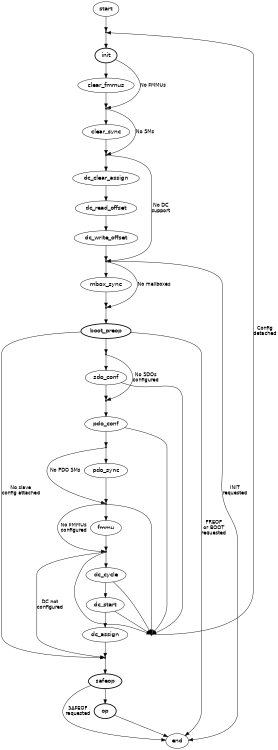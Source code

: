 
/* $Id$ */

digraph slaveconf {
    size="3,5"
    node [fontname="Helvetica"]
    edge [fontname="Helvetica", fontsize="12"]

    start
    start -> enter_init [weight=10]

    enter_init [shape=point, label=""]
    enter_init -> init [weight=10]

    reconfigure [shape=point, label=""]
    reconfigure -> enter_init [label="Config\ndetached"]

    init [style="bold"]
    init -> enter_clear_sync [label="No FMMUs"]
    init -> clear_fmmus [weight=10]

    clear_fmmus
    clear_fmmus -> enter_clear_sync [weight=10]

    enter_clear_sync [shape=point, label=""]
    enter_clear_sync -> enter_dc_clear_assign [label="No SMs"]
    enter_clear_sync -> clear_sync [weight=10]

    clear_sync
    clear_sync -> enter_dc_clear_assign [weight=10]

    enter_dc_clear_assign [shape=point, label=""]
    enter_dc_clear_assign -> enter_mbox_sync [label="No DC\nsupport"]
    enter_dc_clear_assign -> dc_clear_assign [weight=10]

    dc_clear_assign
    dc_clear_assign -> dc_read_offset [weight=10]

    dc_read_offset
    dc_read_offset -> dc_write_offset [weight=10]

    dc_write_offset
    dc_write_offset -> enter_mbox_sync [weight=10]

    enter_mbox_sync [shape=point, label=""]
    enter_mbox_sync -> end [label="INIT\nrequested"]
    enter_mbox_sync -> enter_boot_preop [label="No mailboxes"]
    enter_mbox_sync -> mbox_sync [weight=10]

    mbox_sync
    mbox_sync -> enter_boot_preop [weight=10]

    enter_boot_preop [shape=point, label=""]
    enter_boot_preop -> boot_preop [weight=10]

    boot_preop [style="bold"]
    boot_preop -> end [label="PREOP\nor BOOT\nrequested"]
    boot_preop -> enter_safeop [label="No slave\nconfig attached"]
    boot_preop -> enter_sdo_conf [weight=10]

    enter_sdo_conf [shape=point, label=""]
    enter_sdo_conf -> enter_pdo_conf [label="No SDOs\nconfigured"]
    enter_sdo_conf -> sdo_conf [weight=10]

    sdo_conf
    sdo_conf -> reconfigure
    sdo_conf -> enter_pdo_conf [weight=10]

    enter_pdo_conf [shape=point, label=""]
    enter_pdo_conf -> pdo_conf [weight=10]

    pdo_conf
    pdo_conf -> reconfigure
    pdo_conf -> enter_pdo_sync [weight=10]

    enter_pdo_sync [shape=point, label=""]
    enter_pdo_sync -> enter_fmmu [label="No PDO SMs"]
    enter_pdo_sync -> pdo_sync [weight=10]

    pdo_sync
    pdo_sync -> enter_fmmu [weight=10]

    enter_fmmu [shape=point,label=""]
    enter_fmmu -> reconfigure
    enter_fmmu -> enter_dc_cycle [label="No FMMUs\nconfigured"]
    enter_fmmu -> fmmu [weight=10]

    fmmu
    fmmu -> enter_dc_cycle [weight=10]

    enter_dc_cycle [shape=point,label=""]
    enter_dc_cycle -> reconfigure
    enter_dc_cycle -> dc_cycle [weight=10]
    enter_dc_cycle -> enter_safeop [label="DC not\nconfigured"]

    dc_cycle
    dc_cycle -> reconfigure
    dc_cycle -> dc_start [weight=10]

    dc_start
    dc_start -> reconfigure
    dc_start -> dc_assign [weight=10]

    dc_assign
    dc_assign -> enter_safeop [weight=10]

    enter_safeop [shape=point,label=""]
    enter_safeop -> safeop [weight=10]

    safeop [style="bold"]
    safeop -> end [label="SAFEOP\nrequested"]
    safeop -> op [weight=10]

    op [style="bold"]
    op -> end

    end
}
